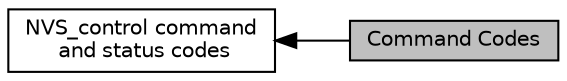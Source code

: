 digraph "Command Codes"
{
  edge [fontname="Helvetica",fontsize="10",labelfontname="Helvetica",labelfontsize="10"];
  node [fontname="Helvetica",fontsize="10",shape=record];
  rankdir=LR;
  Node1 [label="NVS_control command\l and status codes",height=0.2,width=0.4,color="black", fillcolor="white", style="filled",URL="$group___n_v_s___c_o_n_t_r_o_l.html"];
  Node0 [label="Command Codes",height=0.2,width=0.4,color="black", fillcolor="grey75", style="filled", fontcolor="black"];
  Node1->Node0 [shape=plaintext, dir="back", style="solid"];
}
